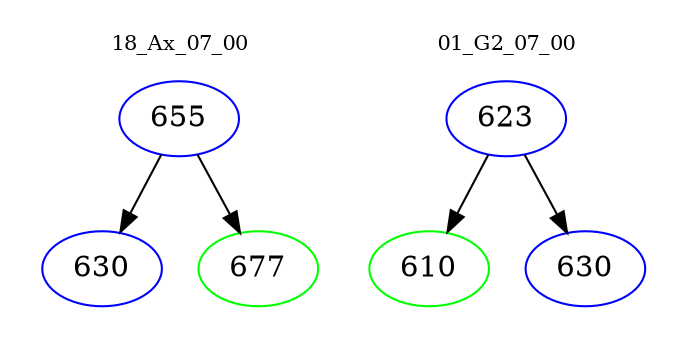 digraph{
subgraph cluster_0 {
color = white
label = "18_Ax_07_00";
fontsize=10;
T0_655 [label="655", color="blue"]
T0_655 -> T0_630 [color="black"]
T0_630 [label="630", color="blue"]
T0_655 -> T0_677 [color="black"]
T0_677 [label="677", color="green"]
}
subgraph cluster_1 {
color = white
label = "01_G2_07_00";
fontsize=10;
T1_623 [label="623", color="blue"]
T1_623 -> T1_610 [color="black"]
T1_610 [label="610", color="green"]
T1_623 -> T1_630 [color="black"]
T1_630 [label="630", color="blue"]
}
}

